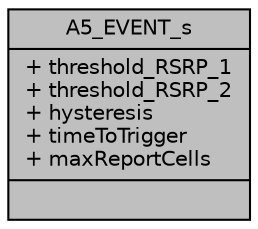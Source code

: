 digraph "A5_EVENT_s"
{
 // LATEX_PDF_SIZE
  edge [fontname="Helvetica",fontsize="10",labelfontname="Helvetica",labelfontsize="10"];
  node [fontname="Helvetica",fontsize="10",shape=record];
  Node1 [label="{A5_EVENT_s\n|+ threshold_RSRP_1\l+ threshold_RSRP_2\l+ hysteresis\l+ timeToTrigger\l+ maxReportCells\l|}",height=0.2,width=0.4,color="black", fillcolor="grey75", style="filled", fontcolor="black",tooltip=" "];
}

